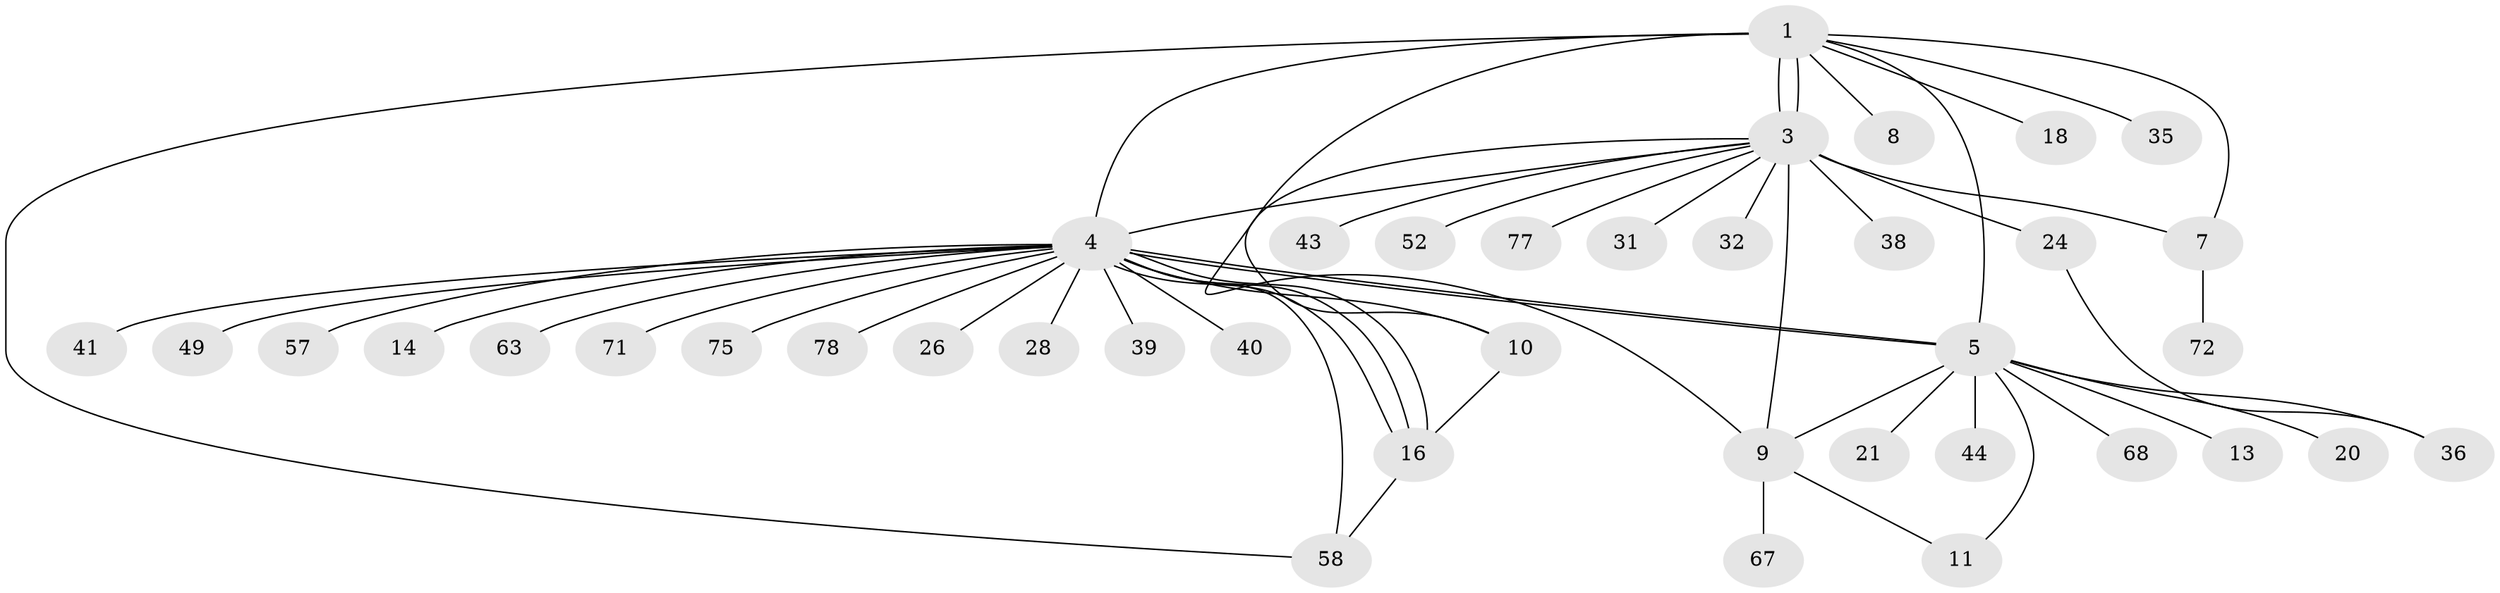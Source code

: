 // original degree distribution, {12: 0.0125, 9: 0.0125, 21: 0.0125, 22: 0.0125, 6: 0.0125, 8: 0.0125, 3: 0.1125, 1: 0.5625, 5: 0.0375, 2: 0.1875, 7: 0.0125, 4: 0.0125}
// Generated by graph-tools (version 1.1) at 2025/14/03/09/25 04:14:43]
// undirected, 40 vertices, 54 edges
graph export_dot {
graph [start="1"]
  node [color=gray90,style=filled];
  1 [super="+42+2+53+64+69+76+79+27"];
  3 [super="+25+15"];
  4;
  5 [super="+6"];
  7;
  8;
  9 [super="+17+62+55"];
  10 [super="+47"];
  11;
  13;
  14;
  16 [super="+73+37+33+22"];
  18;
  20;
  21;
  24 [super="+48"];
  26;
  28;
  31;
  32;
  35;
  36;
  38;
  39;
  40;
  41;
  43 [super="+59"];
  44;
  49;
  52;
  57;
  58 [super="+66"];
  63;
  67 [super="+80"];
  68;
  71;
  72;
  75;
  77;
  78;
  1 -- 3 [weight=3];
  1 -- 3;
  1 -- 8;
  1 -- 58;
  1 -- 18;
  1 -- 35;
  1 -- 7;
  1 -- 9;
  1 -- 4;
  1 -- 5;
  3 -- 4;
  3 -- 7;
  3 -- 9 [weight=5];
  3 -- 24 [weight=2];
  3 -- 31;
  3 -- 32;
  3 -- 38;
  3 -- 43;
  3 -- 52;
  3 -- 77;
  3 -- 10;
  4 -- 5 [weight=2];
  4 -- 5;
  4 -- 10;
  4 -- 14;
  4 -- 16;
  4 -- 16;
  4 -- 16;
  4 -- 26;
  4 -- 28;
  4 -- 39;
  4 -- 40;
  4 -- 41;
  4 -- 49;
  4 -- 57;
  4 -- 58;
  4 -- 63;
  4 -- 71;
  4 -- 75;
  4 -- 78;
  5 -- 36;
  5 -- 44;
  5 -- 9;
  5 -- 68;
  5 -- 11;
  5 -- 13;
  5 -- 20;
  5 -- 21;
  7 -- 72;
  9 -- 11;
  9 -- 67;
  10 -- 16;
  16 -- 58;
  24 -- 36;
}
